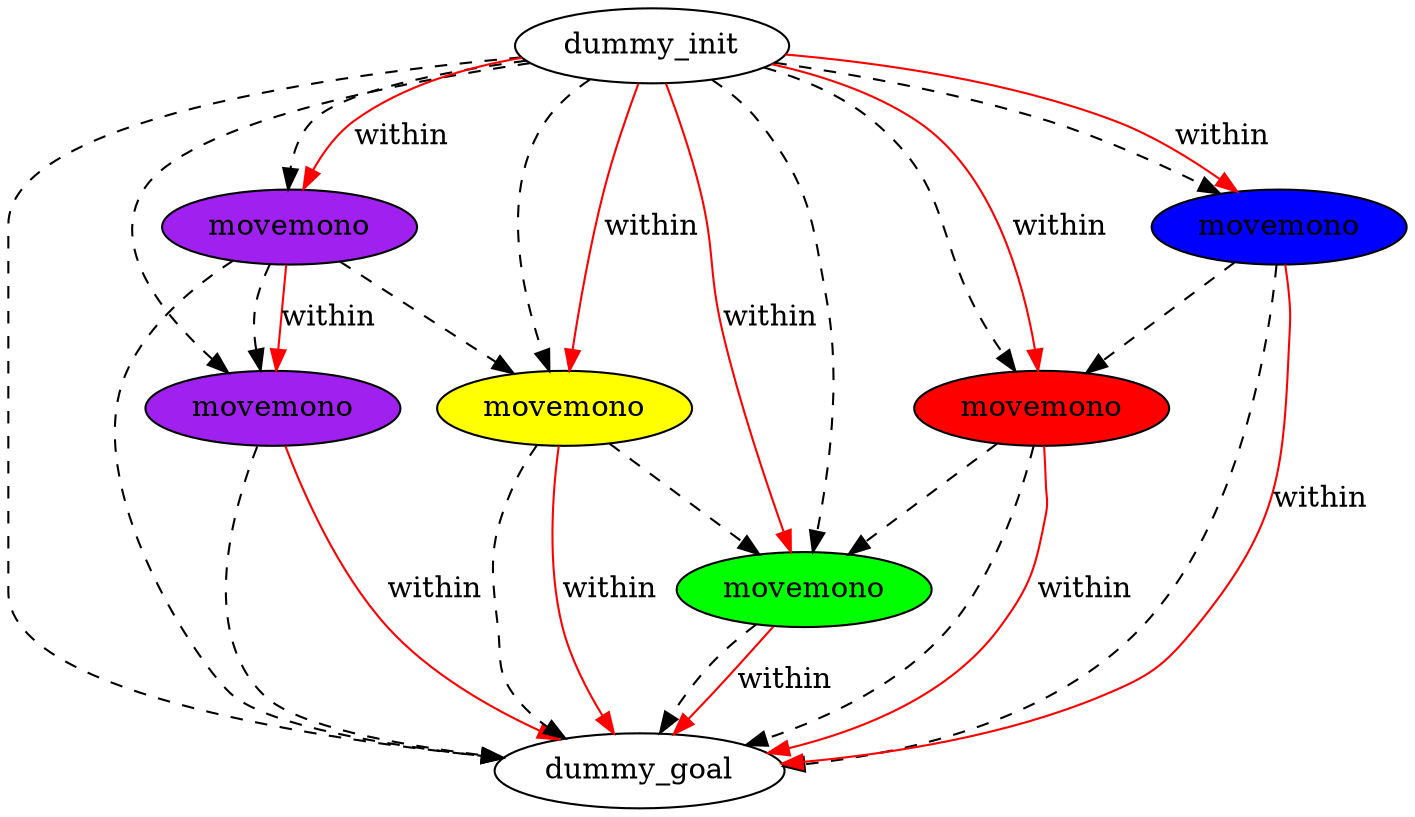 digraph {
	"3546e76f-f4de-1034-a7eb-5f00f2499b8b" [label=dummy_init fillcolor=white style=filled]
	"0526b0a9-58cf-2cb0-d4e2-15f5b9c6a6a3" [label=dummy_goal fillcolor=white style=filled]
	"2c4cf3e7-542f-517b-7cfc-bfae95a496c6" [label=movemono fillcolor=purple style=filled]
	"d25309ba-8936-2856-9c7b-306db0c432b1" [label=movemono fillcolor=yellow style=filled]
	"b7e3215e-6a55-fee7-b54e-7bd354439919" [label=movemono fillcolor=green style=filled]
	"fc304e81-6aea-f090-65b1-be341d578dae" [label=movemono fillcolor=blue style=filled]
	"1af4c6f1-b783-8769-ce7f-e9adcf605830" [label=movemono fillcolor=red style=filled]
	"5f7d2868-9458-f0e5-4ce1-e2d5e8bbb18f" [label=movemono fillcolor=purple style=filled]
	"3546e76f-f4de-1034-a7eb-5f00f2499b8b" -> "d25309ba-8936-2856-9c7b-306db0c432b1" [color=black style=dashed]
	"2c4cf3e7-542f-517b-7cfc-bfae95a496c6" -> "0526b0a9-58cf-2cb0-d4e2-15f5b9c6a6a3" [color=black style=dashed]
	"1af4c6f1-b783-8769-ce7f-e9adcf605830" -> "b7e3215e-6a55-fee7-b54e-7bd354439919" [color=black style=dashed]
	"3546e76f-f4de-1034-a7eb-5f00f2499b8b" -> "fc304e81-6aea-f090-65b1-be341d578dae" [color=black style=dashed]
	"3546e76f-f4de-1034-a7eb-5f00f2499b8b" -> "5f7d2868-9458-f0e5-4ce1-e2d5e8bbb18f" [color=black style=dashed]
	"1af4c6f1-b783-8769-ce7f-e9adcf605830" -> "0526b0a9-58cf-2cb0-d4e2-15f5b9c6a6a3" [color=black style=dashed]
	"b7e3215e-6a55-fee7-b54e-7bd354439919" -> "0526b0a9-58cf-2cb0-d4e2-15f5b9c6a6a3" [color=black style=dashed]
	"5f7d2868-9458-f0e5-4ce1-e2d5e8bbb18f" -> "d25309ba-8936-2856-9c7b-306db0c432b1" [color=black style=dashed]
	"fc304e81-6aea-f090-65b1-be341d578dae" -> "1af4c6f1-b783-8769-ce7f-e9adcf605830" [color=black style=dashed]
	"3546e76f-f4de-1034-a7eb-5f00f2499b8b" -> "0526b0a9-58cf-2cb0-d4e2-15f5b9c6a6a3" [color=black style=dashed]
	"3546e76f-f4de-1034-a7eb-5f00f2499b8b" -> "2c4cf3e7-542f-517b-7cfc-bfae95a496c6" [color=black style=dashed]
	"d25309ba-8936-2856-9c7b-306db0c432b1" -> "0526b0a9-58cf-2cb0-d4e2-15f5b9c6a6a3" [color=black style=dashed]
	"5f7d2868-9458-f0e5-4ce1-e2d5e8bbb18f" -> "2c4cf3e7-542f-517b-7cfc-bfae95a496c6" [color=black style=dashed]
	"d25309ba-8936-2856-9c7b-306db0c432b1" -> "b7e3215e-6a55-fee7-b54e-7bd354439919" [color=black style=dashed]
	"3546e76f-f4de-1034-a7eb-5f00f2499b8b" -> "b7e3215e-6a55-fee7-b54e-7bd354439919" [color=black style=dashed]
	"3546e76f-f4de-1034-a7eb-5f00f2499b8b" -> "1af4c6f1-b783-8769-ce7f-e9adcf605830" [color=black style=dashed]
	"5f7d2868-9458-f0e5-4ce1-e2d5e8bbb18f" -> "0526b0a9-58cf-2cb0-d4e2-15f5b9c6a6a3" [color=black style=dashed]
	"fc304e81-6aea-f090-65b1-be341d578dae" -> "0526b0a9-58cf-2cb0-d4e2-15f5b9c6a6a3" [color=black style=dashed]
	"b7e3215e-6a55-fee7-b54e-7bd354439919" -> "0526b0a9-58cf-2cb0-d4e2-15f5b9c6a6a3" [label=within color=red]
	"d25309ba-8936-2856-9c7b-306db0c432b1" -> "0526b0a9-58cf-2cb0-d4e2-15f5b9c6a6a3" [label=within color=red]
	"2c4cf3e7-542f-517b-7cfc-bfae95a496c6" -> "0526b0a9-58cf-2cb0-d4e2-15f5b9c6a6a3" [label=within color=red]
	"3546e76f-f4de-1034-a7eb-5f00f2499b8b" -> "fc304e81-6aea-f090-65b1-be341d578dae" [label=within color=red]
	"3546e76f-f4de-1034-a7eb-5f00f2499b8b" -> "b7e3215e-6a55-fee7-b54e-7bd354439919" [label=within color=red]
	"1af4c6f1-b783-8769-ce7f-e9adcf605830" -> "0526b0a9-58cf-2cb0-d4e2-15f5b9c6a6a3" [label=within color=red]
	"5f7d2868-9458-f0e5-4ce1-e2d5e8bbb18f" -> "2c4cf3e7-542f-517b-7cfc-bfae95a496c6" [label=within color=red]
	"3546e76f-f4de-1034-a7eb-5f00f2499b8b" -> "1af4c6f1-b783-8769-ce7f-e9adcf605830" [label=within color=red]
	"3546e76f-f4de-1034-a7eb-5f00f2499b8b" -> "5f7d2868-9458-f0e5-4ce1-e2d5e8bbb18f" [label=within color=red]
	"fc304e81-6aea-f090-65b1-be341d578dae" -> "0526b0a9-58cf-2cb0-d4e2-15f5b9c6a6a3" [label=within color=red]
	"3546e76f-f4de-1034-a7eb-5f00f2499b8b" -> "d25309ba-8936-2856-9c7b-306db0c432b1" [label=within color=red]
}
